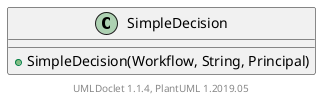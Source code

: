 @startuml

    class SimpleDecision [[SimpleDecision.html]] {
        +SimpleDecision(Workflow, String, Principal)
    }


    center footer UMLDoclet 1.1.4, PlantUML 1.2019.05
@enduml
